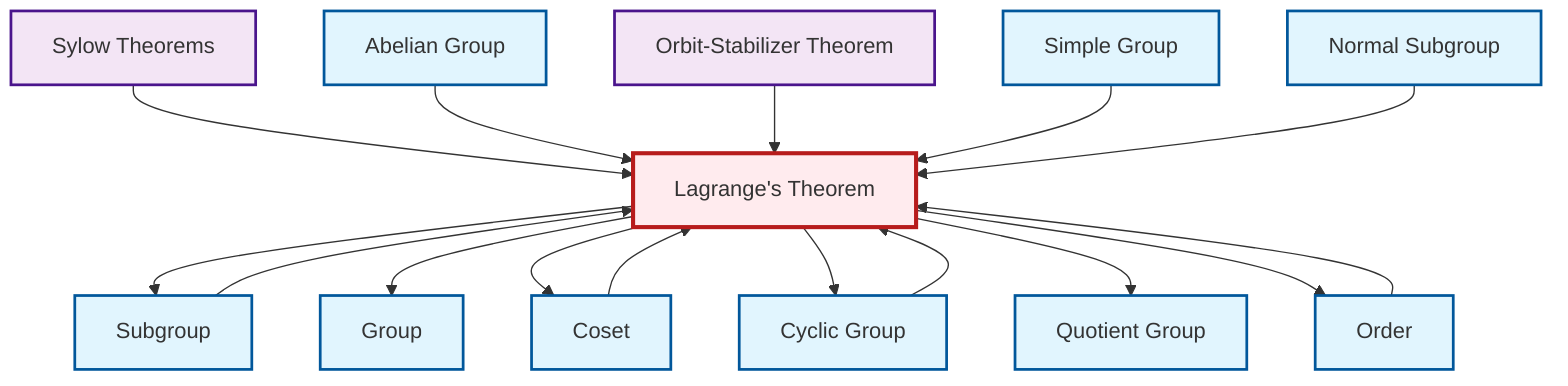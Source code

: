 graph TD
    classDef definition fill:#e1f5fe,stroke:#01579b,stroke-width:2px
    classDef theorem fill:#f3e5f5,stroke:#4a148c,stroke-width:2px
    classDef axiom fill:#fff3e0,stroke:#e65100,stroke-width:2px
    classDef example fill:#e8f5e9,stroke:#1b5e20,stroke-width:2px
    classDef current fill:#ffebee,stroke:#b71c1c,stroke-width:3px
    thm-lagrange["Lagrange's Theorem"]:::theorem
    def-cyclic-group["Cyclic Group"]:::definition
    def-coset["Coset"]:::definition
    def-order["Order"]:::definition
    def-group["Group"]:::definition
    thm-sylow["Sylow Theorems"]:::theorem
    def-normal-subgroup["Normal Subgroup"]:::definition
    def-quotient-group["Quotient Group"]:::definition
    def-simple-group["Simple Group"]:::definition
    def-subgroup["Subgroup"]:::definition
    thm-orbit-stabilizer["Orbit-Stabilizer Theorem"]:::theorem
    def-abelian-group["Abelian Group"]:::definition
    thm-lagrange --> def-subgroup
    thm-sylow --> thm-lagrange
    def-abelian-group --> thm-lagrange
    thm-lagrange --> def-group
    thm-lagrange --> def-coset
    def-cyclic-group --> thm-lagrange
    thm-lagrange --> def-cyclic-group
    def-order --> thm-lagrange
    def-coset --> thm-lagrange
    def-subgroup --> thm-lagrange
    thm-orbit-stabilizer --> thm-lagrange
    thm-lagrange --> def-quotient-group
    def-simple-group --> thm-lagrange
    thm-lagrange --> def-order
    def-normal-subgroup --> thm-lagrange
    class thm-lagrange current